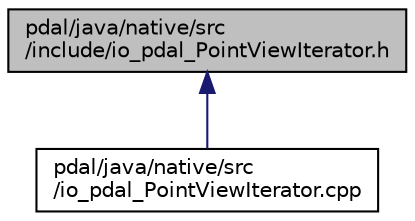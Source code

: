digraph "pdal/java/native/src/include/io_pdal_PointViewIterator.h"
{
  edge [fontname="Helvetica",fontsize="10",labelfontname="Helvetica",labelfontsize="10"];
  node [fontname="Helvetica",fontsize="10",shape=record];
  Node1 [label="pdal/java/native/src\l/include/io_pdal_PointViewIterator.h",height=0.2,width=0.4,color="black", fillcolor="grey75", style="filled", fontcolor="black"];
  Node1 -> Node2 [dir="back",color="midnightblue",fontsize="10",style="solid",fontname="Helvetica"];
  Node2 [label="pdal/java/native/src\l/io_pdal_PointViewIterator.cpp",height=0.2,width=0.4,color="black", fillcolor="white", style="filled",URL="$io__pdal__PointViewIterator_8cpp.html"];
}
